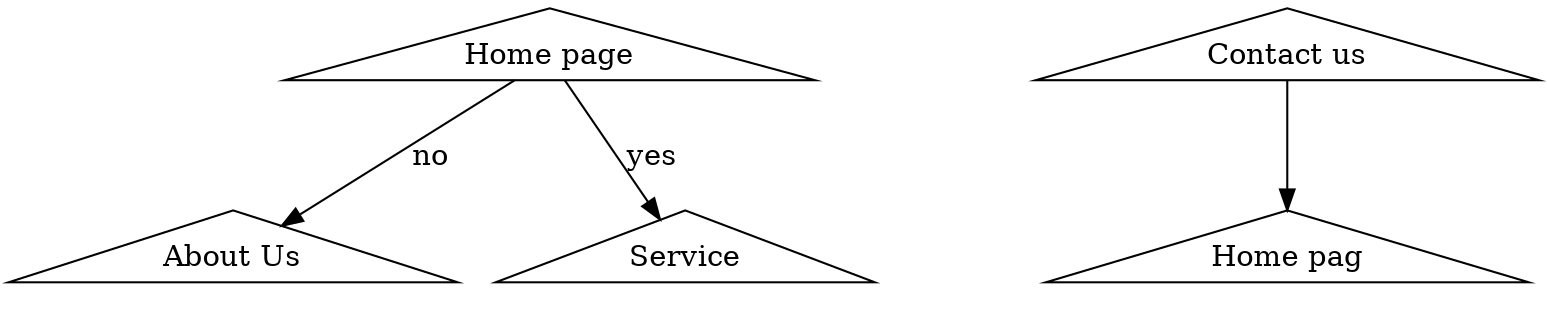 digraph {
  node[shape=triangle]

  "Home page" -> "About Us"[label="no"];
  "Home page" -> Service[label="yes"];
  "Contact us" -> "Home pag";
}
